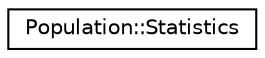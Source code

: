 digraph "Graphical Class Hierarchy"
{
  edge [fontname="Helvetica",fontsize="10",labelfontname="Helvetica",labelfontsize="10"];
  node [fontname="Helvetica",fontsize="10",shape=record];
  rankdir="LR";
  Node0 [label="Population::Statistics",height=0.2,width=0.4,color="black", fillcolor="white", style="filled",URL="$class_population_1_1_statistics.html"];
}
